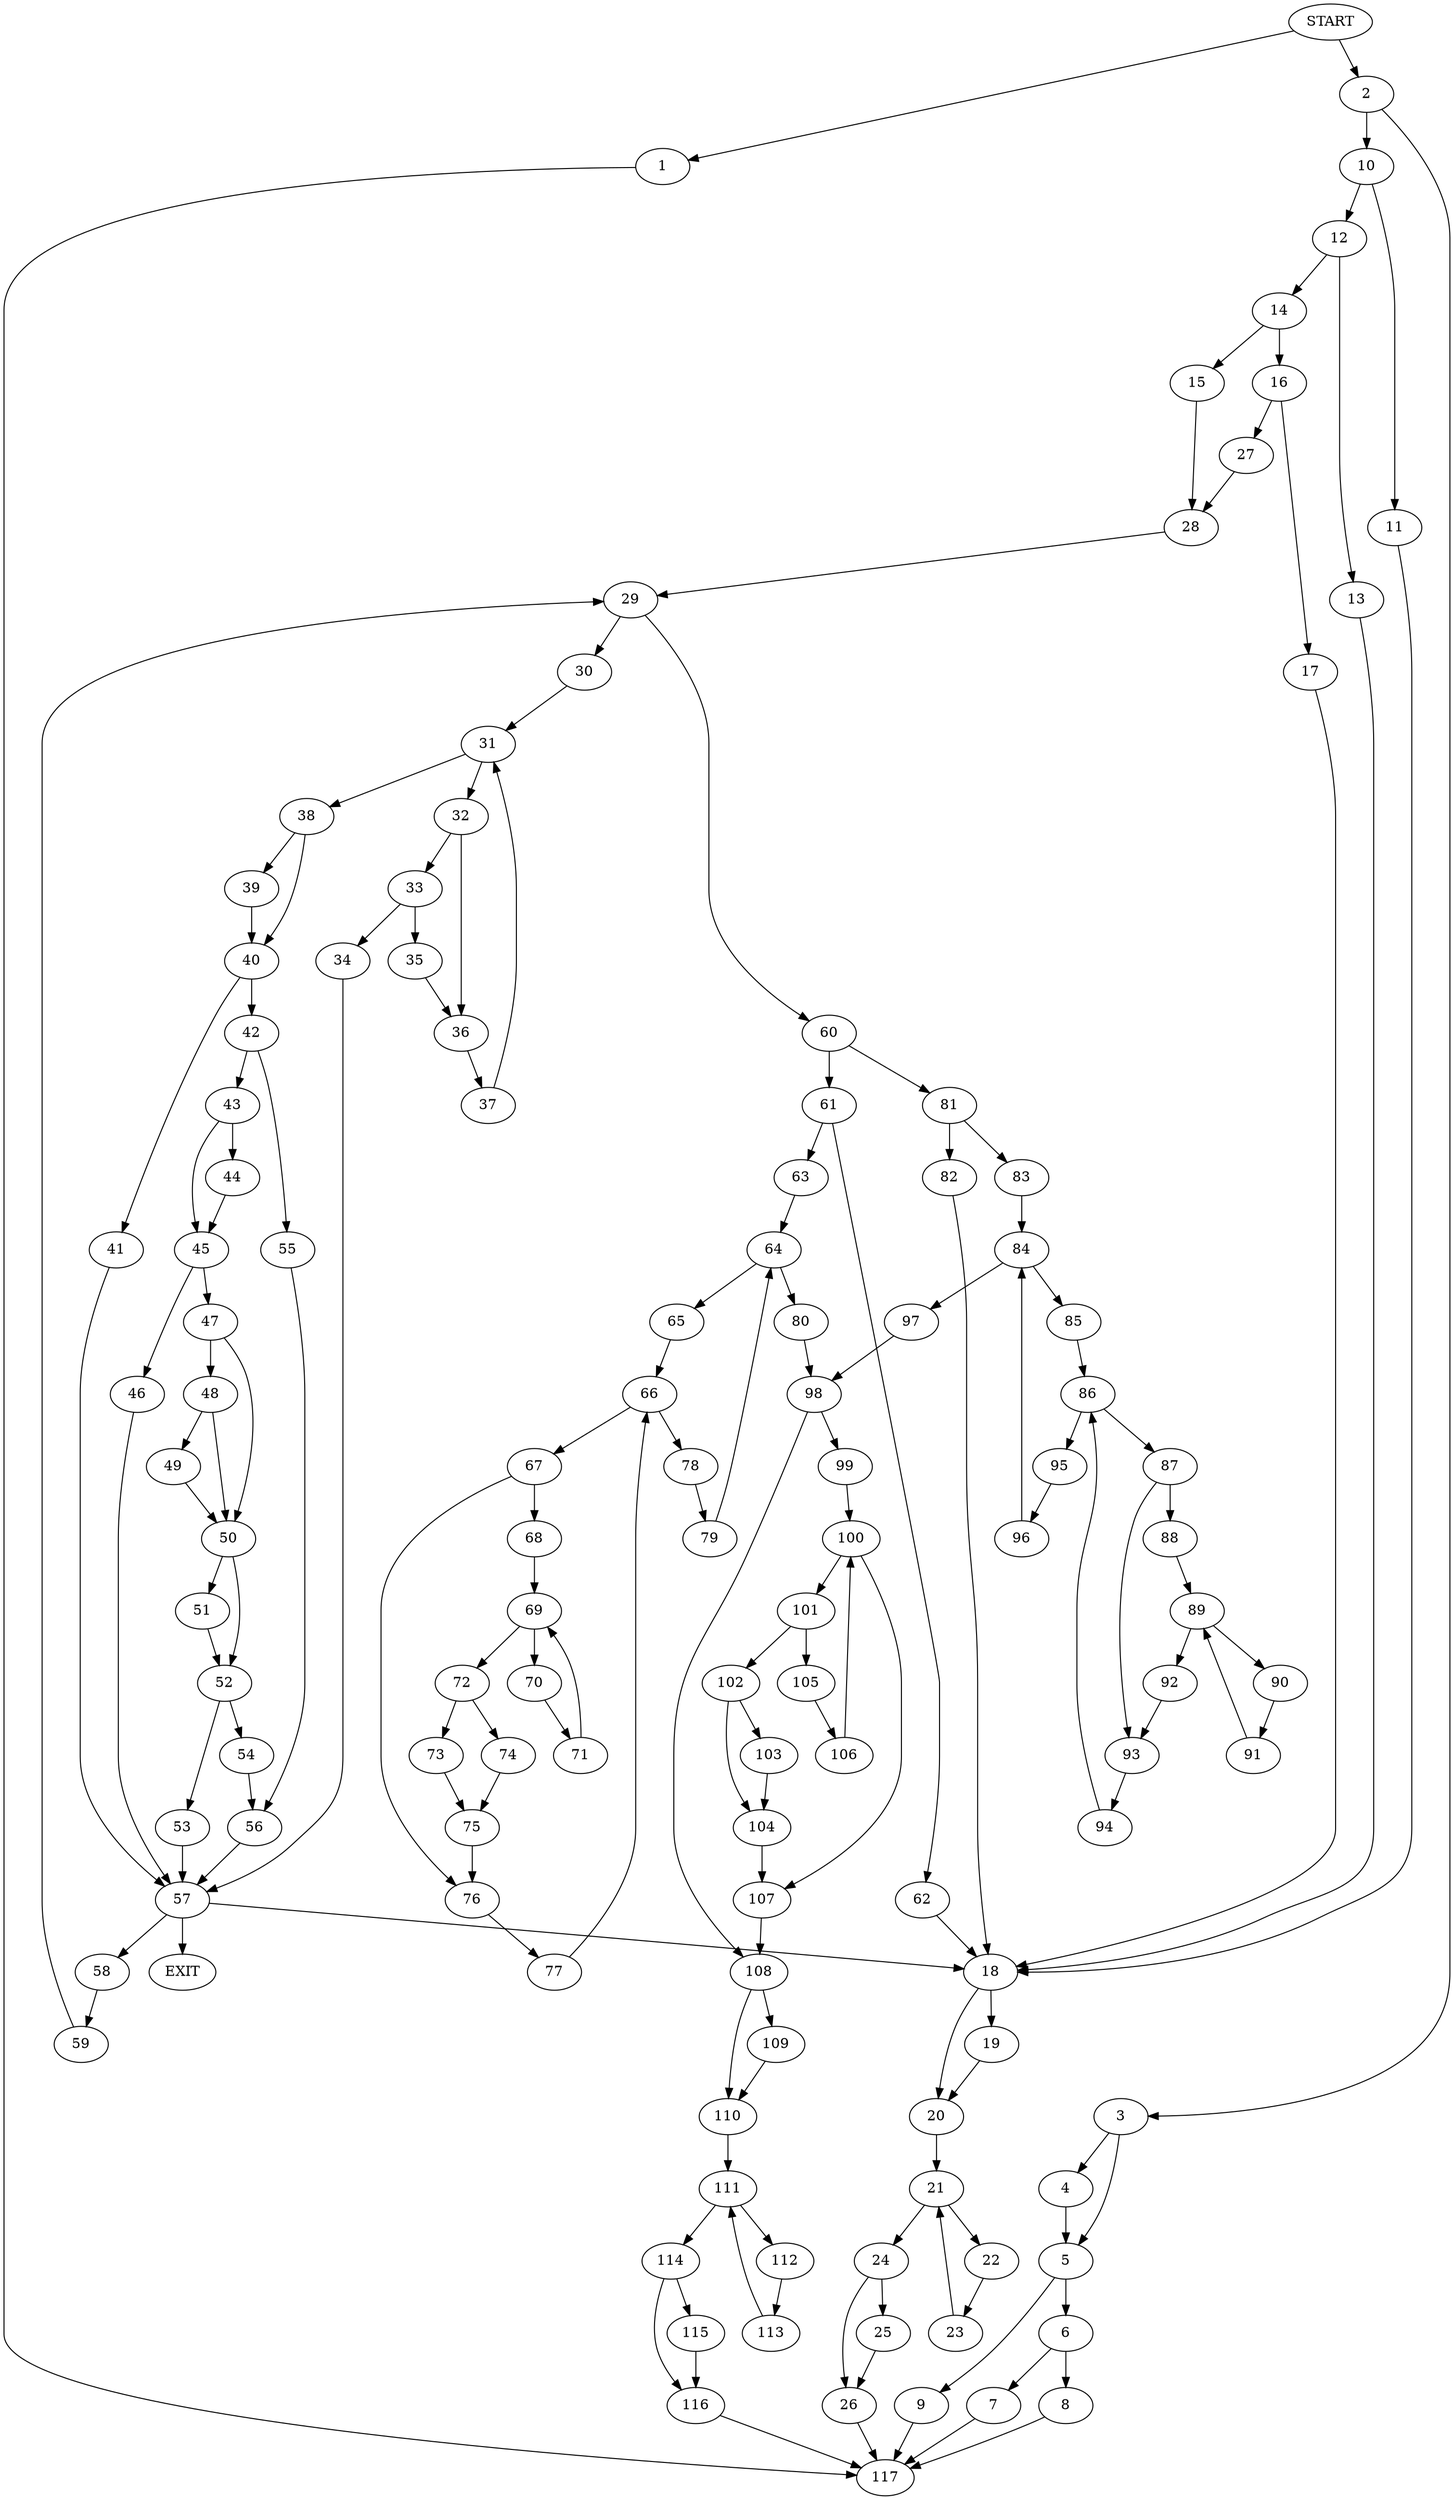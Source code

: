 digraph { 
0 [label="START"];
1;
2;
3;
4;
5;
6;
7;
8;
9;
10;
11;
12;
13;
14;
15;
16;
17;
18;
19;
20;
21;
22;
23;
24;
25;
26;
27;
28;
29;
30;
31;
32;
33;
34;
35;
36;
37;
38;
39;
40;
41;
42;
43;
44;
45;
46;
47;
48;
49;
50;
51;
52;
53;
54;
55;
56;
57;
58;
59;
60;
61;
62;
63;
64;
65;
66;
67;
68;
69;
70;
71;
72;
73;
74;
75;
76;
77;
78;
79;
80;
81;
82;
83;
84;
85;
86;
87;
88;
89;
90;
91;
92;
93;
94;
95;
96;
97;
98;
99;
100;
101;
102;
103;
104;
105;
106;
107;
108;
109;
110;
111;
112;
113;
114;
115;
116;
117;
118[label="EXIT"];
0 -> 1;
0 -> 2;
1 -> 117;
2 -> 3;
2 -> 10;
3 -> 4;
3 -> 5;
4 -> 5;
5 -> 6;
5 -> 9;
6 -> 7;
6 -> 8;
7 -> 117;
8 -> 117;
9 -> 117;
10 -> 11;
10 -> 12;
11 -> 18;
12 -> 13;
12 -> 14;
13 -> 18;
14 -> 15;
14 -> 16;
15 -> 28;
16 -> 17;
16 -> 27;
17 -> 18;
18 -> 19;
18 -> 20;
19 -> 20;
20 -> 21;
21 -> 22;
21 -> 24;
22 -> 23;
23 -> 21;
24 -> 25;
24 -> 26;
25 -> 26;
26 -> 117;
27 -> 28;
28 -> 29;
29 -> 30;
29 -> 60;
30 -> 31;
31 -> 32;
31 -> 38;
32 -> 33;
32 -> 36;
33 -> 34;
33 -> 35;
34 -> 57;
35 -> 36;
36 -> 37;
37 -> 31;
38 -> 39;
38 -> 40;
39 -> 40;
40 -> 41;
40 -> 42;
41 -> 57;
42 -> 43;
42 -> 55;
43 -> 44;
43 -> 45;
44 -> 45;
45 -> 46;
45 -> 47;
46 -> 57;
47 -> 48;
47 -> 50;
48 -> 49;
48 -> 50;
49 -> 50;
50 -> 51;
50 -> 52;
51 -> 52;
52 -> 53;
52 -> 54;
53 -> 57;
54 -> 56;
55 -> 56;
56 -> 57;
57 -> 118;
57 -> 58;
57:s2 -> 18;
58 -> 59;
59 -> 29;
60 -> 81;
60 -> 61;
61 -> 62;
61 -> 63;
62 -> 18;
63 -> 64;
64 -> 65;
64 -> 80;
65 -> 66;
66 -> 67;
66 -> 78;
67 -> 68;
67 -> 76;
68 -> 69;
69 -> 70;
69 -> 72;
70 -> 71;
71 -> 69;
72 -> 73;
72 -> 74;
73 -> 75;
74 -> 75;
75 -> 76;
76 -> 77;
77 -> 66;
78 -> 79;
79 -> 64;
80 -> 98;
81 -> 82;
81 -> 83;
82 -> 18;
83 -> 84;
84 -> 85;
84 -> 97;
85 -> 86;
86 -> 87;
86 -> 95;
87 -> 88;
87 -> 93;
88 -> 89;
89 -> 90;
89 -> 92;
90 -> 91;
91 -> 89;
92 -> 93;
93 -> 94;
94 -> 86;
95 -> 96;
96 -> 84;
97 -> 98;
98 -> 99;
98 -> 108;
99 -> 100;
100 -> 101;
100 -> 107;
101 -> 102;
101 -> 105;
102 -> 103;
102 -> 104;
103 -> 104;
104 -> 107;
105 -> 106;
106 -> 100;
107 -> 108;
108 -> 109;
108 -> 110;
109 -> 110;
110 -> 111;
111 -> 112;
111 -> 114;
112 -> 113;
113 -> 111;
114 -> 115;
114 -> 116;
115 -> 116;
116 -> 117;
}